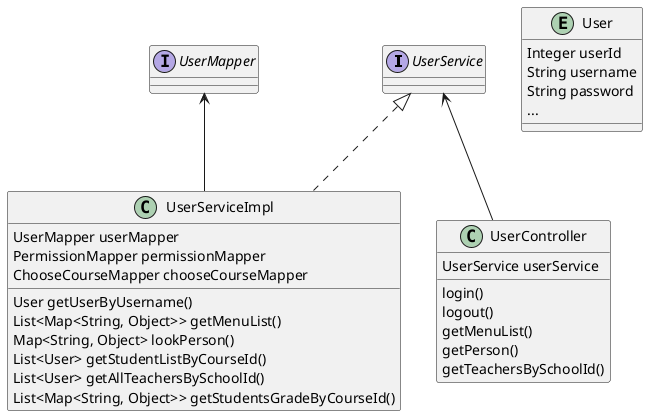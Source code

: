 @startuml
'https://plantuml.com/class-diagram
interface UserService
interface UserMapper

UserService  <|.. UserServiceImpl
UserMapper <-- UserServiceImpl
UserService <-- UserController

entity User{
Integer userId
String username
String password
...
}
class UserController {
UserService userService
login()
logout()
getMenuList()
getPerson()
getTeachersBySchoolId()
}
class UserServiceImpl{
UserMapper userMapper
PermissionMapper permissionMapper
ChooseCourseMapper chooseCourseMapper
User getUserByUsername()
List<Map<String, Object>> getMenuList()
Map<String, Object> lookPerson()
List<User> getStudentListByCourseId()
List<User> getAllTeachersBySchoolId()
List<Map<String, Object>> getStudentsGradeByCourseId()
}


@enduml